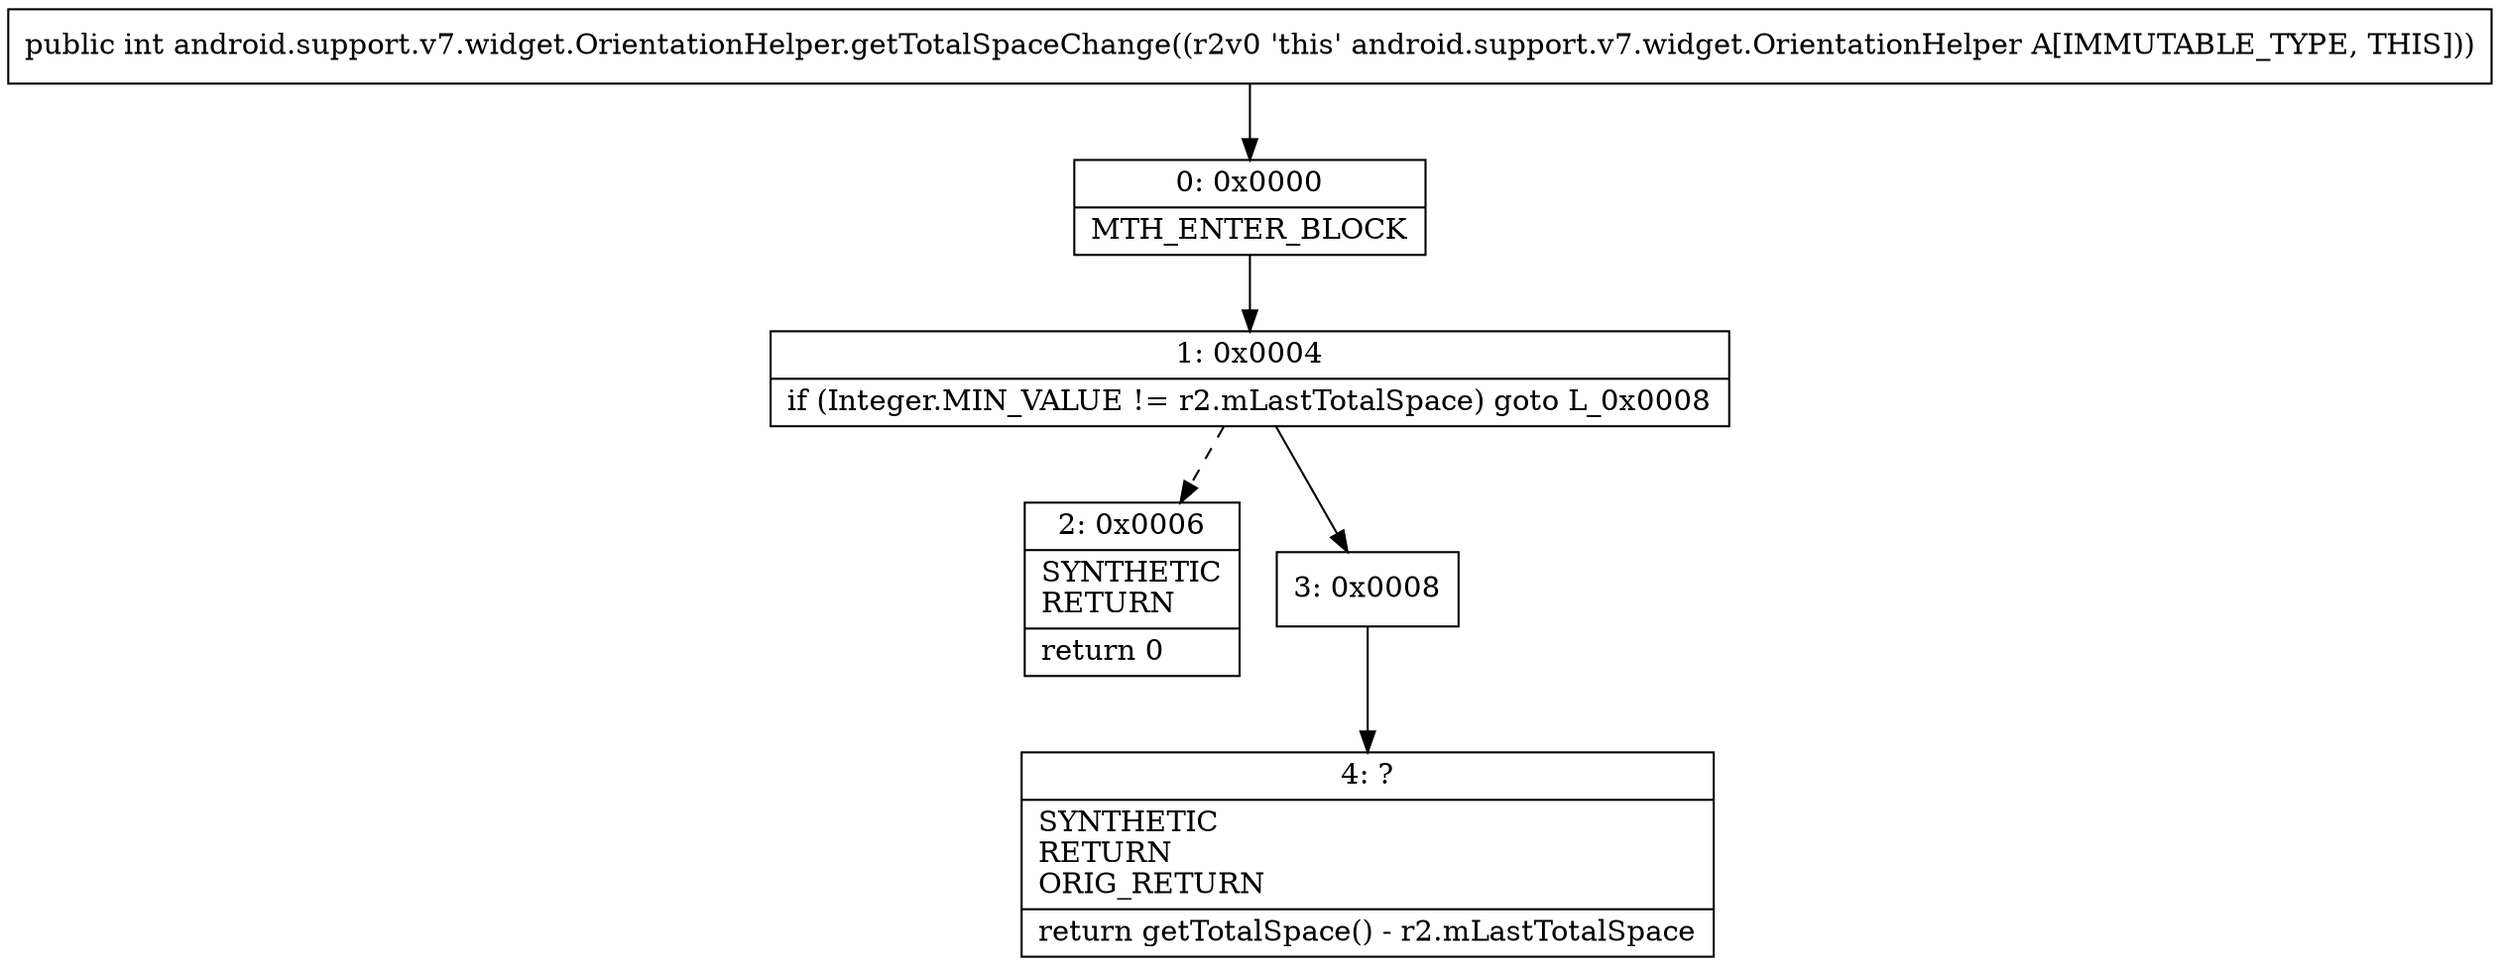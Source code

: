 digraph "CFG forandroid.support.v7.widget.OrientationHelper.getTotalSpaceChange()I" {
Node_0 [shape=record,label="{0\:\ 0x0000|MTH_ENTER_BLOCK\l}"];
Node_1 [shape=record,label="{1\:\ 0x0004|if (Integer.MIN_VALUE != r2.mLastTotalSpace) goto L_0x0008\l}"];
Node_2 [shape=record,label="{2\:\ 0x0006|SYNTHETIC\lRETURN\l|return 0\l}"];
Node_3 [shape=record,label="{3\:\ 0x0008}"];
Node_4 [shape=record,label="{4\:\ ?|SYNTHETIC\lRETURN\lORIG_RETURN\l|return getTotalSpace() \- r2.mLastTotalSpace\l}"];
MethodNode[shape=record,label="{public int android.support.v7.widget.OrientationHelper.getTotalSpaceChange((r2v0 'this' android.support.v7.widget.OrientationHelper A[IMMUTABLE_TYPE, THIS])) }"];
MethodNode -> Node_0;
Node_0 -> Node_1;
Node_1 -> Node_2[style=dashed];
Node_1 -> Node_3;
Node_3 -> Node_4;
}

